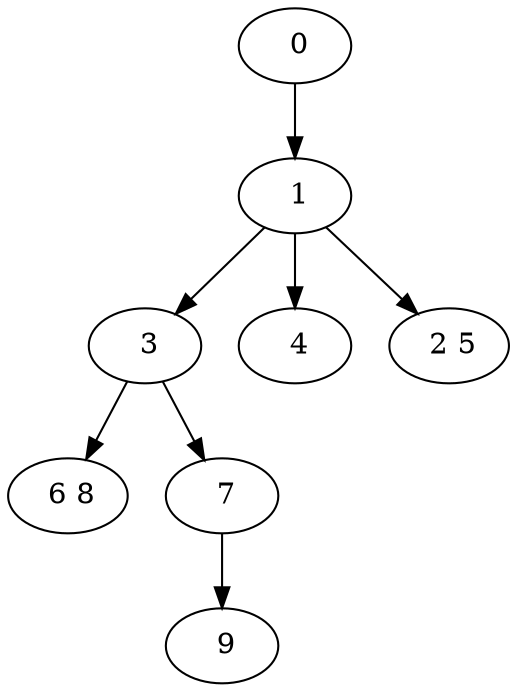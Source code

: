 digraph mytree {
" 0" -> " 1";
" 1" -> " 3";
" 1" -> " 4";
" 1" -> " 2 5";
" 3" -> " 6 8";
" 3" -> " 7";
" 4";
" 2 5";
" 6 8";
" 7" -> " 9";
" 9";
}
